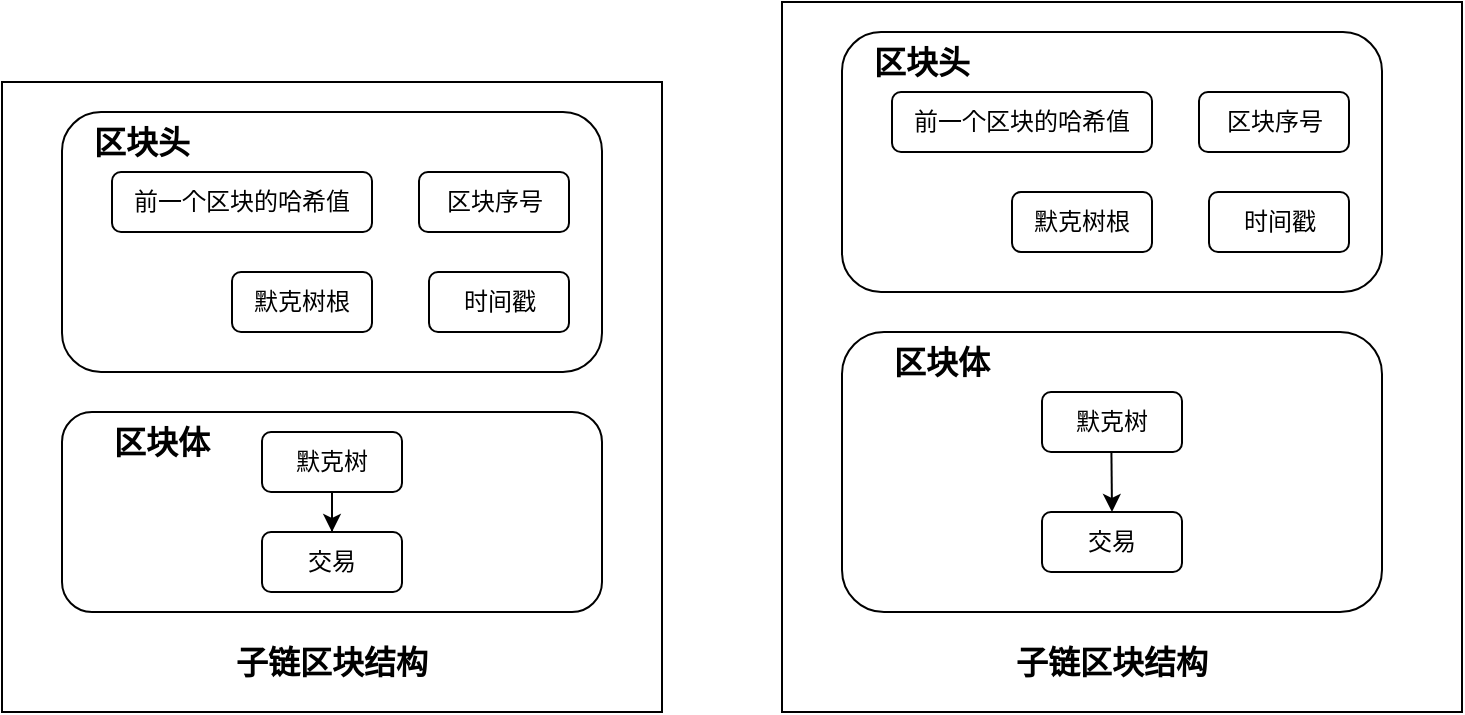 <mxfile version="21.3.5" type="github">
  <diagram id="3rsK4sRMyDqufHuRaAZe" name="Page-1">
    <mxGraphModel dx="1434" dy="764" grid="1" gridSize="10" guides="1" tooltips="1" connect="1" arrows="1" fold="1" page="1" pageScale="1" pageWidth="827" pageHeight="1169" math="0" shadow="0">
      <root>
        <mxCell id="0" />
        <mxCell id="1" parent="0" />
        <mxCell id="Eku0pKUzbgy1wHCtAKzw-3" value="" style="rounded=0;whiteSpace=wrap;html=1;strokeColor=default;fontFamily=Helvetica;fontSize=12;fontColor=default;fillColor=none;" parent="1" vertex="1">
          <mxGeometry x="160" y="315" width="330" height="315" as="geometry" />
        </mxCell>
        <mxCell id="U90KXrBJ-N6k7Ng19d0M-49" value="" style="rounded=1;whiteSpace=wrap;html=1;fillColor=none;" parent="1" vertex="1">
          <mxGeometry x="190" y="480" width="270" height="100" as="geometry" />
        </mxCell>
        <mxCell id="U90KXrBJ-N6k7Ng19d0M-1" value="" style="rounded=1;whiteSpace=wrap;html=1;fillColor=none;" parent="1" vertex="1">
          <mxGeometry x="190" y="330" width="270" height="130" as="geometry" />
        </mxCell>
        <mxCell id="U90KXrBJ-N6k7Ng19d0M-2" value="前一个区块的哈希值" style="rounded=1;whiteSpace=wrap;html=1;fillColor=default;" parent="1" vertex="1">
          <mxGeometry x="215" y="360" width="130" height="30" as="geometry" />
        </mxCell>
        <mxCell id="U90KXrBJ-N6k7Ng19d0M-4" value="默克树根" style="rounded=1;whiteSpace=wrap;html=1;fillColor=default;" parent="1" vertex="1">
          <mxGeometry x="275" y="410" width="70" height="30" as="geometry" />
        </mxCell>
        <mxCell id="U90KXrBJ-N6k7Ng19d0M-5" value="时间戳" style="rounded=1;whiteSpace=wrap;html=1;fillColor=default;" parent="1" vertex="1">
          <mxGeometry x="373.5" y="410" width="70" height="30" as="geometry" />
        </mxCell>
        <mxCell id="U90KXrBJ-N6k7Ng19d0M-50" value="&lt;span style=&quot;font-size: 16px;&quot;&gt;&lt;b&gt;区块体&lt;/b&gt;&lt;/span&gt;" style="text;html=1;strokeColor=none;fillColor=none;align=center;verticalAlign=middle;whiteSpace=wrap;rounded=0;" parent="1" vertex="1">
          <mxGeometry x="180" y="480" width="120" height="30" as="geometry" />
        </mxCell>
        <mxCell id="U90KXrBJ-N6k7Ng19d0M-51" value="&lt;span style=&quot;font-size: 16px;&quot;&gt;&lt;b&gt;区块头&lt;/b&gt;&lt;/span&gt;" style="text;html=1;strokeColor=none;fillColor=none;align=center;verticalAlign=middle;whiteSpace=wrap;rounded=0;" parent="1" vertex="1">
          <mxGeometry x="170" y="330" width="120" height="30" as="geometry" />
        </mxCell>
        <mxCell id="U90KXrBJ-N6k7Ng19d0M-115" value="区块序号" style="rounded=1;whiteSpace=wrap;html=1;fillColor=default;" parent="1" vertex="1">
          <mxGeometry x="368.5" y="360" width="75" height="30" as="geometry" />
        </mxCell>
        <mxCell id="Eku0pKUzbgy1wHCtAKzw-7" value="" style="edgeStyle=orthogonalEdgeStyle;rounded=0;orthogonalLoop=1;jettySize=auto;html=1;fontFamily=Helvetica;fontSize=12;fontColor=default;" parent="1" source="Eku0pKUzbgy1wHCtAKzw-1" target="Eku0pKUzbgy1wHCtAKzw-5" edge="1">
          <mxGeometry relative="1" as="geometry" />
        </mxCell>
        <mxCell id="Eku0pKUzbgy1wHCtAKzw-1" value="默克树" style="rounded=1;whiteSpace=wrap;html=1;fillColor=default;" parent="1" vertex="1">
          <mxGeometry x="290" y="490" width="70" height="30" as="geometry" />
        </mxCell>
        <mxCell id="Eku0pKUzbgy1wHCtAKzw-2" value="&lt;span style=&quot;font-size: 16px;&quot;&gt;&lt;b&gt;子链区块结构&lt;/b&gt;&lt;/span&gt;" style="text;html=1;strokeColor=none;fillColor=none;align=center;verticalAlign=middle;whiteSpace=wrap;rounded=0;fontFamily=宋体;" parent="1" vertex="1">
          <mxGeometry x="265" y="590" width="120" height="30" as="geometry" />
        </mxCell>
        <mxCell id="Eku0pKUzbgy1wHCtAKzw-5" value="交易" style="rounded=1;whiteSpace=wrap;html=1;fillColor=default;" parent="1" vertex="1">
          <mxGeometry x="290" y="540" width="70" height="30" as="geometry" />
        </mxCell>
        <mxCell id="qHMN80uRtJzd7lJNe_CB-1" value="" style="rounded=0;whiteSpace=wrap;html=1;strokeColor=default;fontFamily=宋体;fontSize=12;fontColor=default;fillColor=none;" vertex="1" parent="1">
          <mxGeometry x="550" y="275" width="340" height="355" as="geometry" />
        </mxCell>
        <mxCell id="qHMN80uRtJzd7lJNe_CB-2" value="" style="rounded=1;whiteSpace=wrap;html=1;fillColor=none;fontFamily=宋体;" vertex="1" parent="1">
          <mxGeometry x="580" y="440" width="270" height="140" as="geometry" />
        </mxCell>
        <mxCell id="qHMN80uRtJzd7lJNe_CB-3" value="" style="rounded=1;whiteSpace=wrap;html=1;fillColor=none;fontFamily=宋体;" vertex="1" parent="1">
          <mxGeometry x="580" y="290" width="270" height="130" as="geometry" />
        </mxCell>
        <mxCell id="qHMN80uRtJzd7lJNe_CB-4" value="前一个区块的哈希值" style="rounded=1;whiteSpace=wrap;html=1;fillColor=default;fontFamily=宋体;" vertex="1" parent="1">
          <mxGeometry x="605" y="320" width="130" height="30" as="geometry" />
        </mxCell>
        <mxCell id="qHMN80uRtJzd7lJNe_CB-5" value="默克树根" style="rounded=1;whiteSpace=wrap;html=1;fillColor=default;fontFamily=宋体;" vertex="1" parent="1">
          <mxGeometry x="665" y="370" width="70" height="30" as="geometry" />
        </mxCell>
        <mxCell id="qHMN80uRtJzd7lJNe_CB-6" value="时间戳" style="rounded=1;whiteSpace=wrap;html=1;fillColor=default;fontFamily=宋体;" vertex="1" parent="1">
          <mxGeometry x="763.5" y="370" width="70" height="30" as="geometry" />
        </mxCell>
        <mxCell id="qHMN80uRtJzd7lJNe_CB-7" value="&lt;span style=&quot;font-size: 16px;&quot;&gt;&lt;b&gt;区块体&lt;/b&gt;&lt;/span&gt;" style="text;html=1;strokeColor=none;fillColor=none;align=center;verticalAlign=middle;whiteSpace=wrap;rounded=0;fontFamily=宋体;" vertex="1" parent="1">
          <mxGeometry x="570" y="440" width="120" height="30" as="geometry" />
        </mxCell>
        <mxCell id="qHMN80uRtJzd7lJNe_CB-8" value="&lt;span style=&quot;font-size: 16px;&quot;&gt;&lt;b&gt;区块头&lt;/b&gt;&lt;/span&gt;" style="text;html=1;strokeColor=none;fillColor=none;align=center;verticalAlign=middle;whiteSpace=wrap;rounded=0;fontFamily=宋体;" vertex="1" parent="1">
          <mxGeometry x="560" y="290" width="120" height="30" as="geometry" />
        </mxCell>
        <mxCell id="qHMN80uRtJzd7lJNe_CB-9" value="区块序号" style="rounded=1;whiteSpace=wrap;html=1;fillColor=default;fontFamily=宋体;" vertex="1" parent="1">
          <mxGeometry x="758.5" y="320" width="75" height="30" as="geometry" />
        </mxCell>
        <mxCell id="qHMN80uRtJzd7lJNe_CB-10" value="默克树" style="rounded=1;whiteSpace=wrap;html=1;fillColor=default;fontFamily=宋体;" vertex="1" parent="1">
          <mxGeometry x="680" y="470" width="70" height="30" as="geometry" />
        </mxCell>
        <mxCell id="qHMN80uRtJzd7lJNe_CB-11" value="&lt;span style=&quot;font-size: 16px;&quot;&gt;&lt;b&gt;子链区块结构&lt;/b&gt;&lt;/span&gt;" style="text;html=1;strokeColor=none;fillColor=none;align=center;verticalAlign=middle;whiteSpace=wrap;rounded=0;fontFamily=宋体;" vertex="1" parent="1">
          <mxGeometry x="655" y="590" width="120" height="30" as="geometry" />
        </mxCell>
        <mxCell id="qHMN80uRtJzd7lJNe_CB-15" value="交易" style="rounded=1;whiteSpace=wrap;html=1;fillColor=default;" vertex="1" parent="1">
          <mxGeometry x="680" y="530" width="70" height="30" as="geometry" />
        </mxCell>
        <mxCell id="qHMN80uRtJzd7lJNe_CB-16" value="" style="edgeStyle=orthogonalEdgeStyle;rounded=0;orthogonalLoop=1;jettySize=auto;html=1;fontFamily=Helvetica;fontSize=12;fontColor=default;entryX=0.5;entryY=0;entryDx=0;entryDy=0;" edge="1" parent="1" target="qHMN80uRtJzd7lJNe_CB-15">
          <mxGeometry relative="1" as="geometry">
            <mxPoint x="714.71" y="500" as="sourcePoint" />
            <mxPoint x="714.71" y="520" as="targetPoint" />
          </mxGeometry>
        </mxCell>
      </root>
    </mxGraphModel>
  </diagram>
</mxfile>
